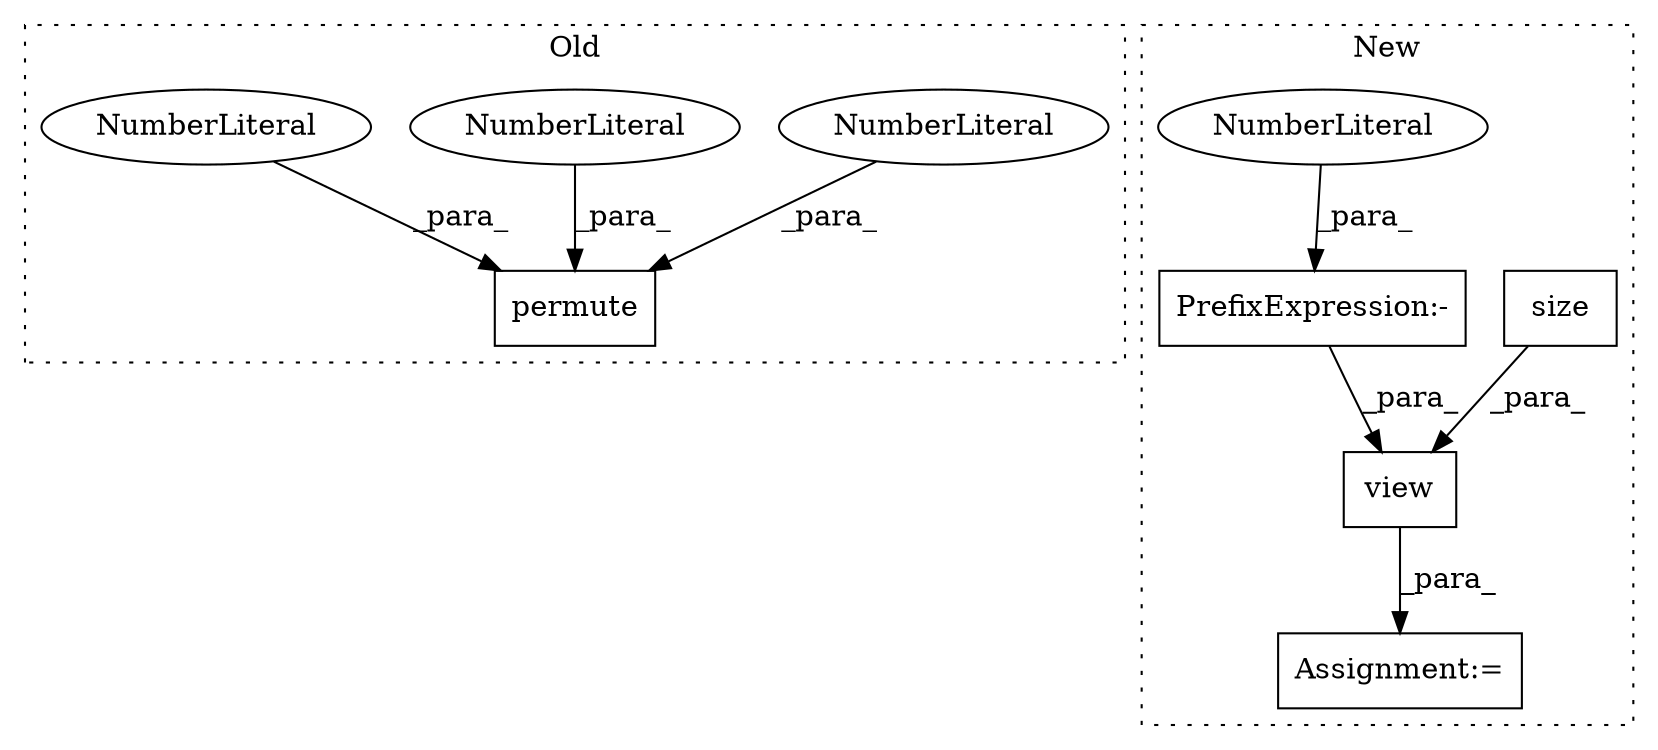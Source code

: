 digraph G {
subgraph cluster0 {
1 [label="permute" a="32" s="1936,1951" l="8,1" shape="box"];
3 [label="NumberLiteral" a="34" s="1946" l="1" shape="ellipse"];
4 [label="NumberLiteral" a="34" s="1948" l="1" shape="ellipse"];
5 [label="NumberLiteral" a="34" s="1950" l="1" shape="ellipse"];
label = "Old";
style="dotted";
}
subgraph cluster1 {
2 [label="size" a="32" s="2134,2141" l="5,1" shape="box"];
6 [label="Assignment:=" a="7" s="2112" l="1" shape="box"];
7 [label="view" a="32" s="2120,2152" l="5,1" shape="box"];
8 [label="PrefixExpression:-" a="38" s="2143" l="1" shape="box"];
9 [label="NumberLiteral" a="34" s="2144" l="1" shape="ellipse"];
label = "New";
style="dotted";
}
2 -> 7 [label="_para_"];
3 -> 1 [label="_para_"];
4 -> 1 [label="_para_"];
5 -> 1 [label="_para_"];
7 -> 6 [label="_para_"];
8 -> 7 [label="_para_"];
9 -> 8 [label="_para_"];
}